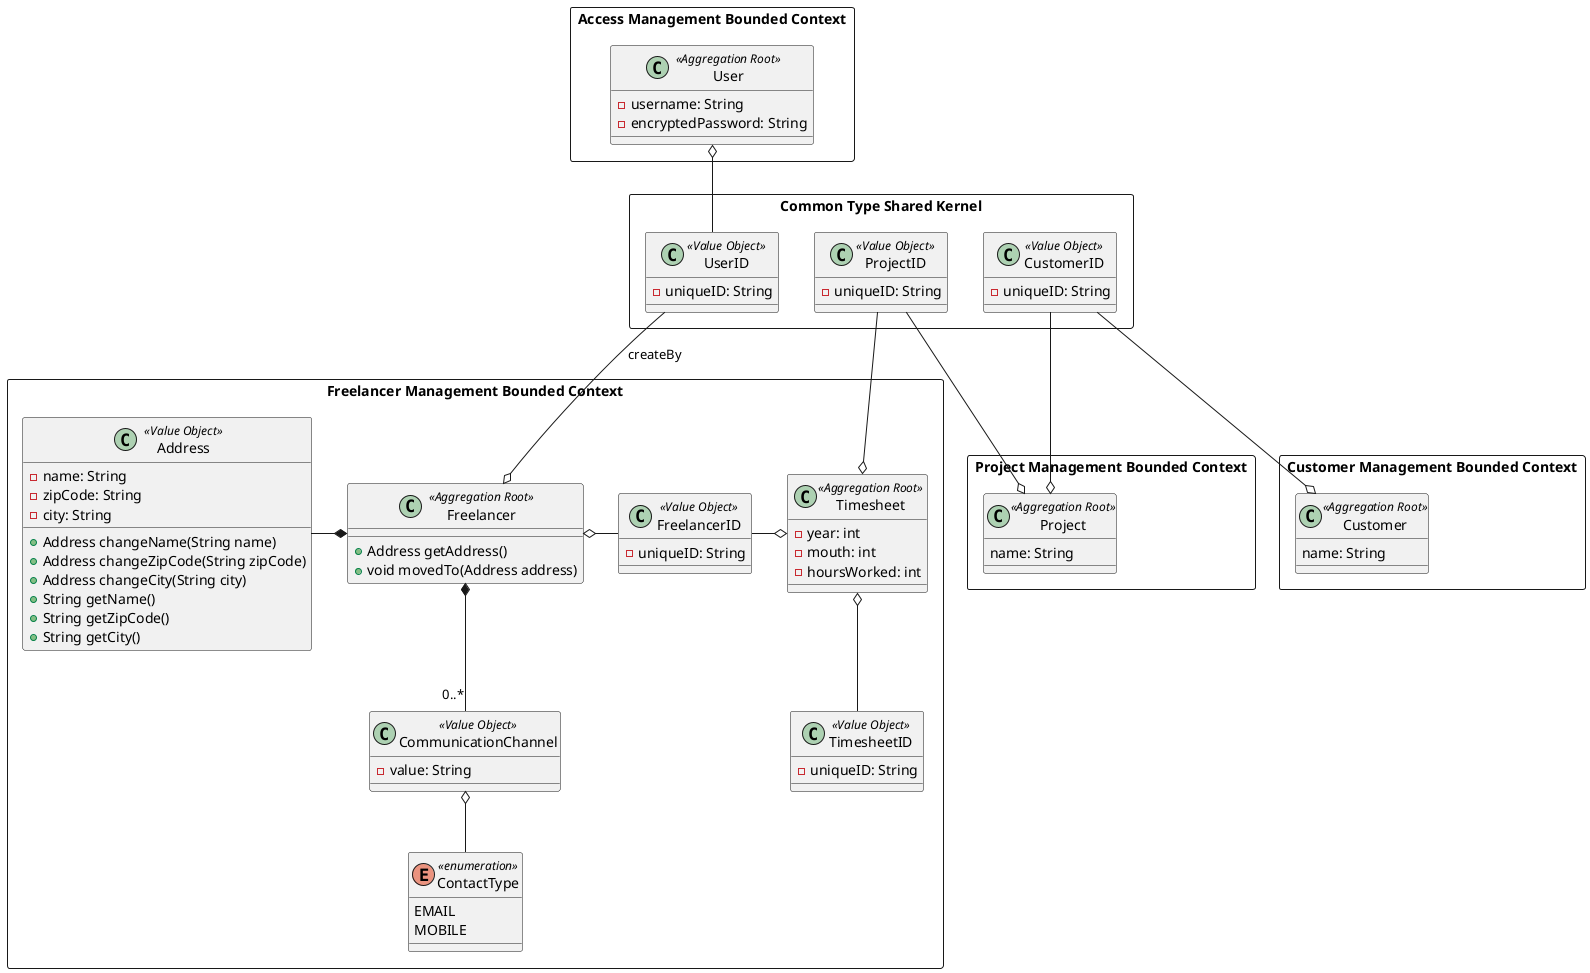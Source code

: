 @startuml

package "Access Management Bounded Context" <<Rectangle>> {
	class User <<Aggregation Root>> {
	  - username: String
	  - encryptedPassword: String
	}
}

package "Common Type Shared Kernel" <<Rectangle>> {
	class UserID <<Value Object>> {
      - uniqueID: String
    }

	class ProjectID <<Value Object>> {
      - uniqueID: String
    }

	class CustomerID <<Value Object>> {
      - uniqueID: String
    }
}

package "Freelancer Management Bounded Context" <<Rectangle>> {
	class Freelancer <<Aggregation Root>> {
	  + Address getAddress()
	  + void movedTo(Address address)
	}

	class FreelancerID <<Value Object>> {
      - uniqueID: String
    }

	class Address <<Value Object>> {
	  - name: String
	  - zipCode: String
	  - city: String
	  + Address changeName(String name)
	  + Address changeZipCode(String zipCode)
	  + Address changeCity(String city)
	  + String getName()
	  + String getZipCode()
	  + String getCity()
    }

	class Timesheet <<Aggregation Root>> {
      - year: int
      - mouth: int
      - hoursWorked: int
    }

	class TimesheetID <<Value Object>> {
      - uniqueID: String
    }

	enum ContactType <<enumeration>> {
	  EMAIL
	  MOBILE
	}

	class CommunicationChannel <<Value Object>> {
	  - value: String
	}
}

package "Project Management Bounded Context" <<Rectangle>> {
	class Project <<Aggregation Root>> {
	  name: String
	}
}

package "Customer Management Bounded Context" <<Rectangle>> {
	class Customer <<Aggregation Root>> {
	  name: String
	}
}

UserID -u-o User
UserID -d-o Freelancer : createBy
ProjectID -d-o Timesheet
ProjectID -d-o Project
CustomerID -d-o Project
CustomerID -d-o Customer

FreelancerID -l-o Freelancer
Address -r-* Freelancer
FreelancerID -r-o Timesheet
CommunicationChannel "0..*" -u-* Freelancer
ContactType -u-o CommunicationChannel
TimesheetID -u-o Timesheet

@enduml